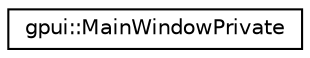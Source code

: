 digraph "Graphical Class Hierarchy"
{
 // LATEX_PDF_SIZE
  edge [fontname="Helvetica",fontsize="10",labelfontname="Helvetica",labelfontsize="10"];
  node [fontname="Helvetica",fontsize="10",shape=record];
  rankdir="LR";
  Node0 [label="gpui::MainWindowPrivate",height=0.2,width=0.4,color="black", fillcolor="white", style="filled",URL="$classgpui_1_1_main_window_private.html",tooltip=" "];
}
